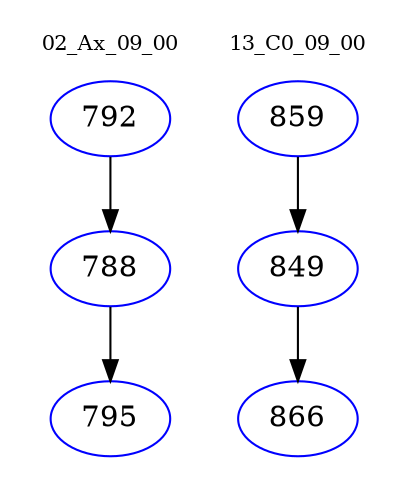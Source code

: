 digraph{
subgraph cluster_0 {
color = white
label = "02_Ax_09_00";
fontsize=10;
T0_792 [label="792", color="blue"]
T0_792 -> T0_788 [color="black"]
T0_788 [label="788", color="blue"]
T0_788 -> T0_795 [color="black"]
T0_795 [label="795", color="blue"]
}
subgraph cluster_1 {
color = white
label = "13_C0_09_00";
fontsize=10;
T1_859 [label="859", color="blue"]
T1_859 -> T1_849 [color="black"]
T1_849 [label="849", color="blue"]
T1_849 -> T1_866 [color="black"]
T1_866 [label="866", color="blue"]
}
}

